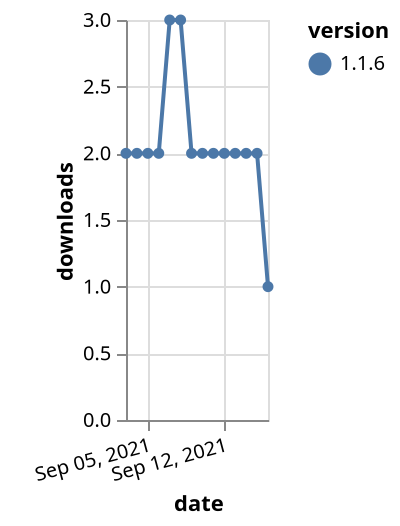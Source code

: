 {"$schema": "https://vega.github.io/schema/vega-lite/v5.json", "description": "A simple bar chart with embedded data.", "data": {"values": [{"date": "2021-09-03", "total": 2629, "delta": 2, "version": "1.1.6"}, {"date": "2021-09-04", "total": 2631, "delta": 2, "version": "1.1.6"}, {"date": "2021-09-05", "total": 2633, "delta": 2, "version": "1.1.6"}, {"date": "2021-09-06", "total": 2635, "delta": 2, "version": "1.1.6"}, {"date": "2021-09-07", "total": 2638, "delta": 3, "version": "1.1.6"}, {"date": "2021-09-08", "total": 2641, "delta": 3, "version": "1.1.6"}, {"date": "2021-09-09", "total": 2643, "delta": 2, "version": "1.1.6"}, {"date": "2021-09-10", "total": 2645, "delta": 2, "version": "1.1.6"}, {"date": "2021-09-11", "total": 2647, "delta": 2, "version": "1.1.6"}, {"date": "2021-09-12", "total": 2649, "delta": 2, "version": "1.1.6"}, {"date": "2021-09-13", "total": 2651, "delta": 2, "version": "1.1.6"}, {"date": "2021-09-14", "total": 2653, "delta": 2, "version": "1.1.6"}, {"date": "2021-09-15", "total": 2655, "delta": 2, "version": "1.1.6"}, {"date": "2021-09-16", "total": 2656, "delta": 1, "version": "1.1.6"}]}, "width": "container", "mark": {"type": "line", "point": {"filled": true}}, "encoding": {"x": {"field": "date", "type": "temporal", "timeUnit": "yearmonthdate", "title": "date", "axis": {"labelAngle": -15}}, "y": {"field": "delta", "type": "quantitative", "title": "downloads"}, "color": {"field": "version", "type": "nominal"}, "tooltip": {"field": "delta"}}}